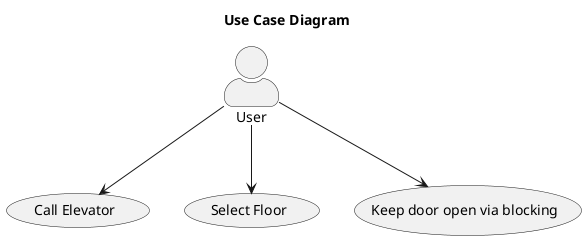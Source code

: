 @startuml Use Case
title Use Case Diagram

skinParam actorStyle awesome

:User: --> (Call Elevator)
:User: --> (Select Floor)
:User: --> (Keep door open via blocking)

@enduml

@startuml Class Diagram
Title Class Diagram

class ElevatorManager
{
}

class Elevator
{
    {method} + GetFloorNumber() : int
    {method} + MoveToFloor(int floor)
    {method} + Open()
}

class ElevatorShaft
{
    {method} + Raise()
    {method} + Lower()
}

class FloorSelectionPanel
{
    {method} + SelectFloor(int floor)
    {method} - RaiseFloorSelectionEvent()
}

class CallElevatorPanel
{
    {method} + CallElevator()
    {method} - RaiseCallElevatorEvent()
}

class Door
{
    {method} + Open()
    {method} + Close()
}

class Display
{
    {method} + UpdateFloor(int floor)
    {method} + UpdateDirection(ElevatorDirection direction)
    {method} + Refresh()
}

interface IDoorDisplay
{
    {method} + UpdateFloor(int floor)
    {method} + UpdateDirection(ElevatorDirection direction)
    {method} + Refresh()
}

class TensionManager
{
}

interface ITensionSensor
{
    {method} + Reset()
    {method} - RaiseTensionEvent()
}

interface IPressureSensor
{
    {method} - RaisePressureEvent()
}

interface IOpticalSensor
{
    {method} - RaiseOpticalEvent()
}

interface IButton
{
    {method} - RaiseButtonEvent()
}

class Button
{
}

interface IClamp
{
    {Method} + Close()
    {Method} + Open()
}

class Floor
{
    {field} - int FloorNumber
    {method} + Floor(int floorNumber)
    {method} + GetFloorNumber() : int
}

interface ISpeaker
{
    {Method} + PlaySound()
}

enum ElevatorDirection
{
    UP
    DOWN
    IDLE
}

ElevatorManager --> ElevatorShaft : 1..*
ElevatorManager --> Floor : 1..*

ElevatorShaft --* Elevator : 1..1
ElevatorShaft --> TensionManager

Floor --> CallElevatorPanel
Floor --> IDoorDisplay

Elevator --> IDoorDisplay
Elevator --> ISpeaker
Speaker .up.|> ISpeaker
Elevator -----> FloorSelectionPanel

FloorSelectionPanel -> IButton
CallElevatorPanel --> IButton

IDoorDisplay <|.. Display
IDoorDisplay <|.. Door

Door --> IPressureSensor
Door --> IOpticalSensor
OpticalSensor .|> IOpticalSensor
PressureSensor .|> IPressureSensor
'TODO: Shared Association pijlen
Button .up.|> IButton
TensionManager --> IClamp
TensionManager --> ITensionSensor
TensionSensor .up.|> ITensionSensor
Clamp .up.|> IClamp

@enduml

@startuml Sequence_Emergency
title Sequence Diagram - Emergency


entity TensionManager
entity Clamp

loop
TensionManager -> TensionManager : CheckTension()
end
TensionManager -> Clamp : Close()

alt Tension Reset
TensionManager -> Clamp : Open()
end

@enduml

@startuml Sequence_RequestElevator
title Sequence Diagram - Request Elevator

Actor User
entity Button
entity ElevatorManager
entity Elevator
entity Display
entity Door
User->Button : Press
Button -> ElevatorManager : RaiseEvent()
ElevatorManager -> Elevator : MoveToFloor(int floor)
alt Elevator is moving
Elevator -> Display : UpdateFloor()
Display -> Elevator
Elevator -> Display : UpdateDirection()
Display -> Elevator
else
Elevator -> Display : UpdateFloor()
Display -> Elevator
Elevator -> Display : UpdateDirection()
Display -> Elevator
Elevator -> Door : Open()
Door -> Elevator
end

Elevator ->Door : Close()
Door -> Elevator

@enduml

@startuml Sequence_SelectFloor
title Sequence Diagram - Select Floor

Actor User
Entity Button
Entity FloorSelectionPanel
Entity Elevator
Entity Display
entity Door

User -> Button : Press
Button -> FloorSelectionPanel : RaiseButtonEvent()
FloorSelectionPanel -> Elevator : SelectFloor()
Elevator -> Elevator : MoveToFloor()

loop Elevator is moving
Elevator -> Display : UpdateFloor()
Display -> Elevator
Elevator -> Display : UpdateDirection()
Display -> Elevator
end

Elevator -> Door : Open()
Door -> Elevator
Elevator -> Door : Close()
Door -> Elevator
Elevator -> User
@enduml

@startuml Sequence_KeepDoorOpen
title Sequence Diagram - Keep Door Open
' TODO: Check methods
actor User
entity Door
entity OpticalSensor
entity PressureSensor

note left of User
    This is akin to sticking
    your foot in the door.
end note
loop PressureSensor is triggered
User -> PressureSensor : Block
PressureSensor -> Door : RaisePressureSensorEvent()
Door -> Door : Open()
else OpticalSensor is triggered
User -> OpticalSensor : Block
OpticalSensor -> Door : RaiseOpticalSensorEvent()
Door -> Door: Open()
else No Blocking is Detected
Door -> Door : Close()
end

Door -> User


@enduml